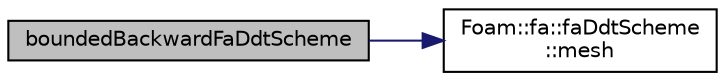 digraph "boundedBackwardFaDdtScheme"
{
  bgcolor="transparent";
  edge [fontname="Helvetica",fontsize="10",labelfontname="Helvetica",labelfontsize="10"];
  node [fontname="Helvetica",fontsize="10",shape=record];
  rankdir="LR";
  Node1 [label="boundedBackwardFaDdtScheme",height=0.2,width=0.4,color="black", fillcolor="grey75", style="filled" fontcolor="black"];
  Node1 -> Node2 [color="midnightblue",fontsize="10",style="solid",fontname="Helvetica"];
  Node2 [label="Foam::fa::faDdtScheme\l::mesh",height=0.2,width=0.4,color="black",URL="$classFoam_1_1fa_1_1faDdtScheme.html#a8cf57ec097e4dd18c954173f32dbc37d",tooltip="Return mesh reference. "];
}
